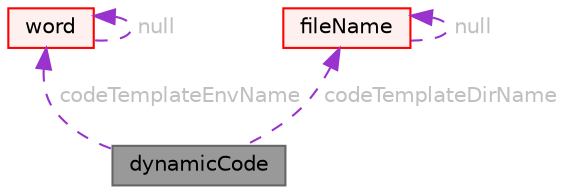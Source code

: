 digraph "dynamicCode"
{
 // LATEX_PDF_SIZE
  bgcolor="transparent";
  edge [fontname=Helvetica,fontsize=10,labelfontname=Helvetica,labelfontsize=10];
  node [fontname=Helvetica,fontsize=10,shape=box,height=0.2,width=0.4];
  Node1 [id="Node000001",label="dynamicCode",height=0.2,width=0.4,color="gray40", fillcolor="grey60", style="filled", fontcolor="black",tooltip="Tools for handling dynamic code compilation."];
  Node2 -> Node1 [id="edge1_Node000001_Node000002",dir="back",color="darkorchid3",style="dashed",tooltip=" ",label=" codeTemplateEnvName",fontcolor="grey" ];
  Node2 [id="Node000002",label="word",height=0.2,width=0.4,color="red", fillcolor="#FFF0F0", style="filled",URL="$classFoam_1_1word.html",tooltip="A class for handling words, derived from Foam::string."];
  Node2 -> Node2 [id="edge2_Node000002_Node000002",dir="back",color="darkorchid3",style="dashed",tooltip=" ",label=" null",fontcolor="grey" ];
  Node5 -> Node1 [id="edge3_Node000001_Node000005",dir="back",color="darkorchid3",style="dashed",tooltip=" ",label=" codeTemplateDirName",fontcolor="grey" ];
  Node5 [id="Node000005",label="fileName",height=0.2,width=0.4,color="red", fillcolor="#FFF0F0", style="filled",URL="$classFoam_1_1fileName.html",tooltip="A class for handling file names."];
  Node5 -> Node5 [id="edge4_Node000005_Node000005",dir="back",color="darkorchid3",style="dashed",tooltip=" ",label=" null",fontcolor="grey" ];
}
